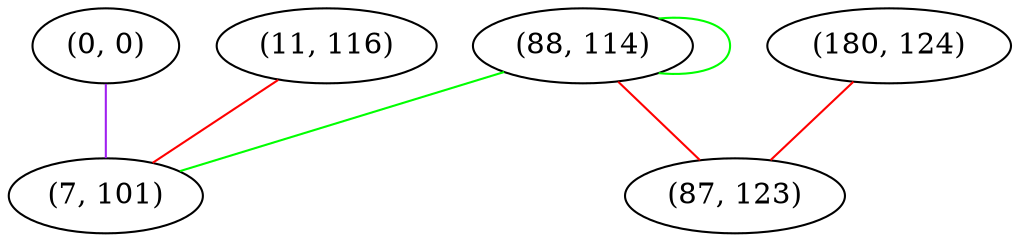 graph "" {
"(0, 0)";
"(88, 114)";
"(180, 124)";
"(11, 116)";
"(87, 123)";
"(7, 101)";
"(0, 0)" -- "(7, 101)"  [color=purple, key=0, weight=4];
"(88, 114)" -- "(87, 123)"  [color=red, key=0, weight=1];
"(88, 114)" -- "(7, 101)"  [color=green, key=0, weight=2];
"(88, 114)" -- "(88, 114)"  [color=green, key=0, weight=2];
"(180, 124)" -- "(87, 123)"  [color=red, key=0, weight=1];
"(11, 116)" -- "(7, 101)"  [color=red, key=0, weight=1];
}
